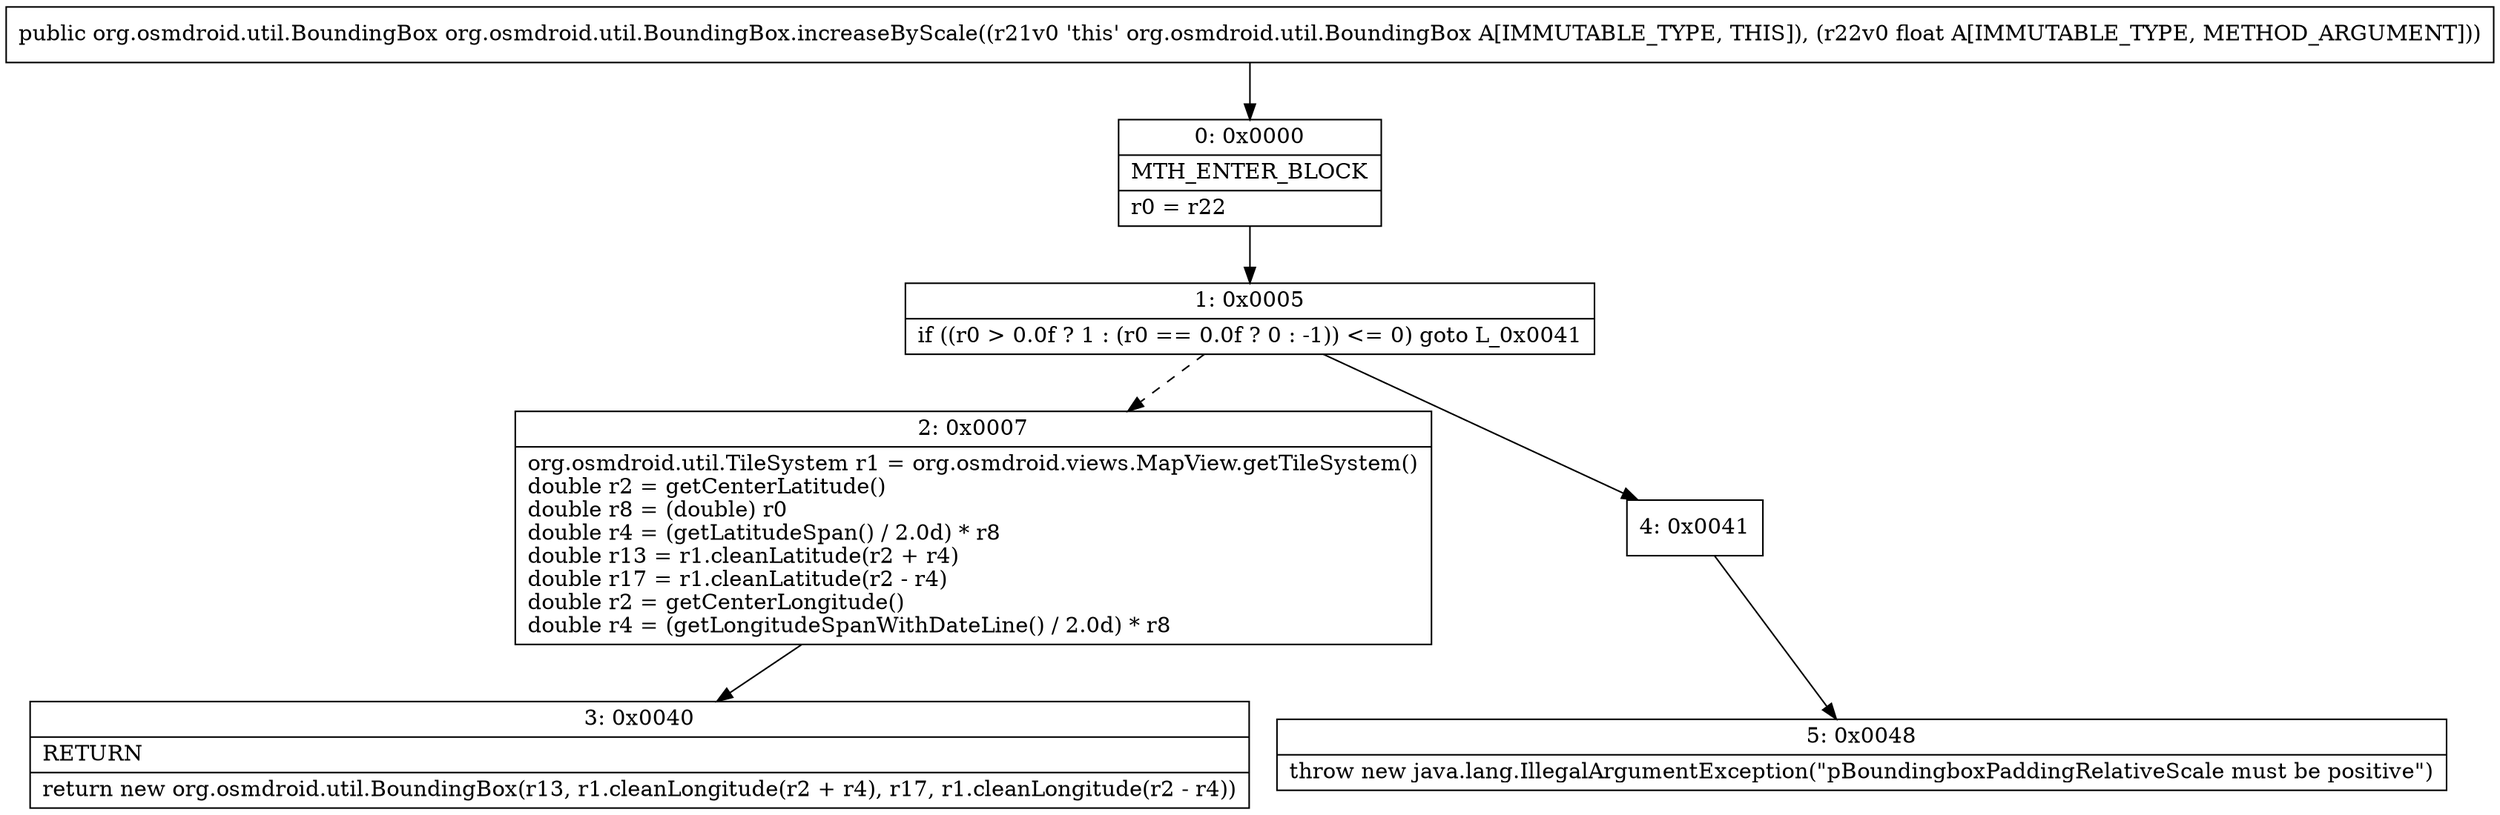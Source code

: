 digraph "CFG fororg.osmdroid.util.BoundingBox.increaseByScale(F)Lorg\/osmdroid\/util\/BoundingBox;" {
Node_0 [shape=record,label="{0\:\ 0x0000|MTH_ENTER_BLOCK\l|r0 = r22\l}"];
Node_1 [shape=record,label="{1\:\ 0x0005|if ((r0 \> 0.0f ? 1 : (r0 == 0.0f ? 0 : \-1)) \<= 0) goto L_0x0041\l}"];
Node_2 [shape=record,label="{2\:\ 0x0007|org.osmdroid.util.TileSystem r1 = org.osmdroid.views.MapView.getTileSystem()\ldouble r2 = getCenterLatitude()\ldouble r8 = (double) r0\ldouble r4 = (getLatitudeSpan() \/ 2.0d) * r8\ldouble r13 = r1.cleanLatitude(r2 + r4)\ldouble r17 = r1.cleanLatitude(r2 \- r4)\ldouble r2 = getCenterLongitude()\ldouble r4 = (getLongitudeSpanWithDateLine() \/ 2.0d) * r8\l}"];
Node_3 [shape=record,label="{3\:\ 0x0040|RETURN\l|return new org.osmdroid.util.BoundingBox(r13, r1.cleanLongitude(r2 + r4), r17, r1.cleanLongitude(r2 \- r4))\l}"];
Node_4 [shape=record,label="{4\:\ 0x0041}"];
Node_5 [shape=record,label="{5\:\ 0x0048|throw new java.lang.IllegalArgumentException(\"pBoundingboxPaddingRelativeScale must be positive\")\l}"];
MethodNode[shape=record,label="{public org.osmdroid.util.BoundingBox org.osmdroid.util.BoundingBox.increaseByScale((r21v0 'this' org.osmdroid.util.BoundingBox A[IMMUTABLE_TYPE, THIS]), (r22v0 float A[IMMUTABLE_TYPE, METHOD_ARGUMENT])) }"];
MethodNode -> Node_0;
Node_0 -> Node_1;
Node_1 -> Node_2[style=dashed];
Node_1 -> Node_4;
Node_2 -> Node_3;
Node_4 -> Node_5;
}

